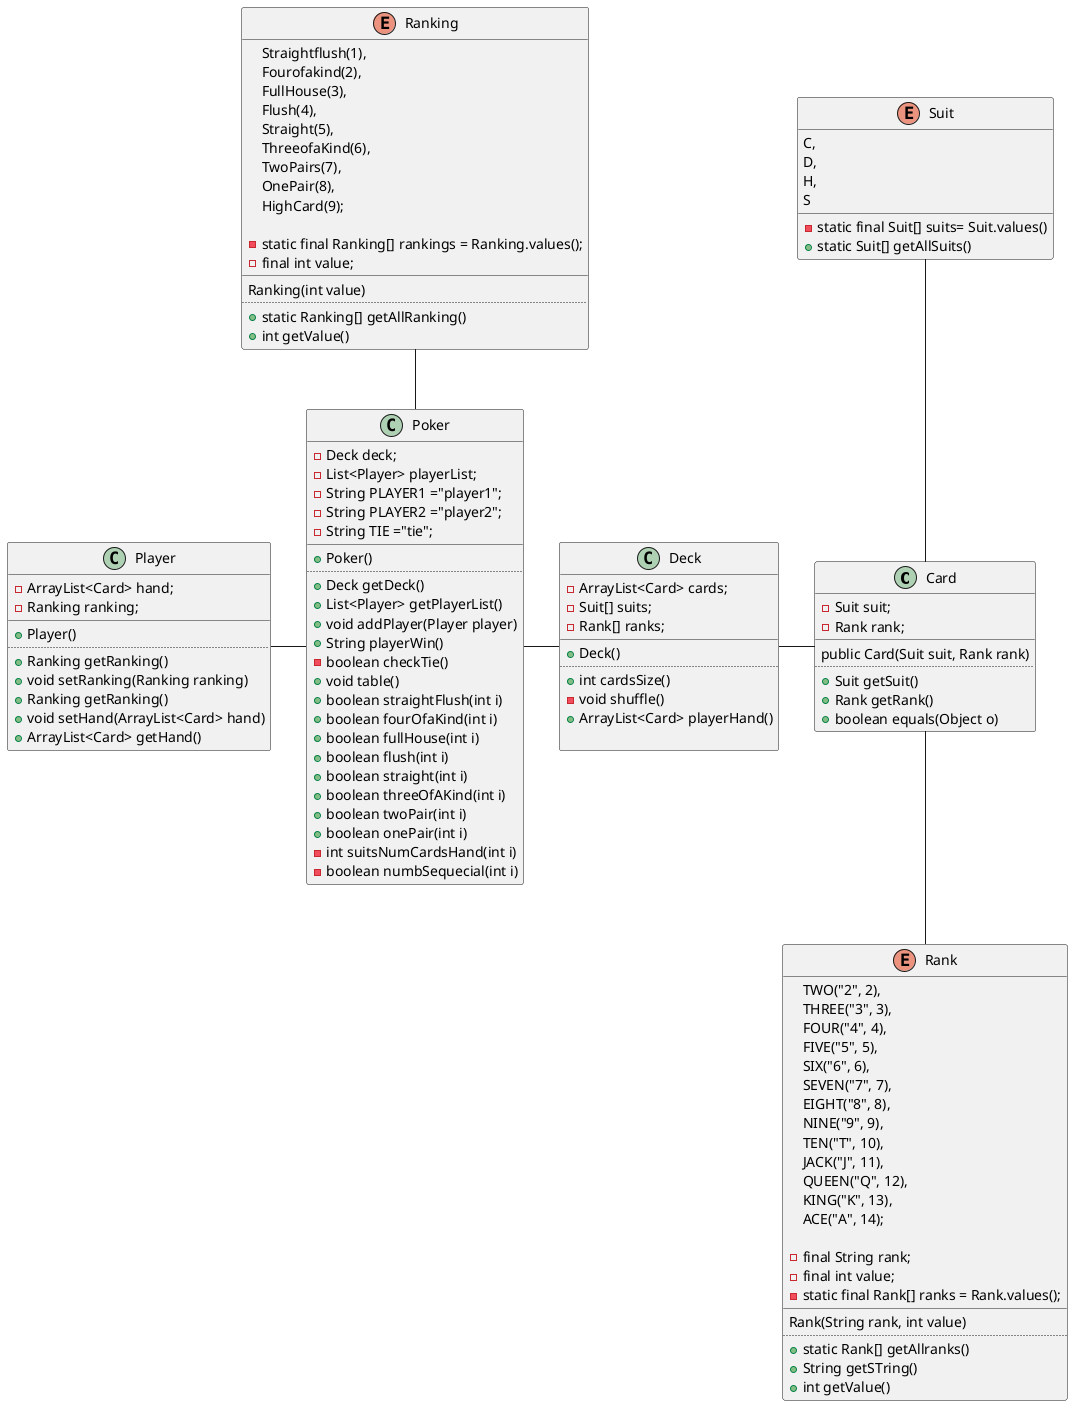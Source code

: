 @startuml


class Card {
-Suit suit;
-Rank rank;
__
public Card(Suit suit, Rank rank)
..
+ Suit getSuit()
+ Rank getRank()
+ boolean equals(Object o)
}

class Player {
- ArrayList<Card> hand;
- Ranking ranking;
__
+ Player()
..
+ Ranking getRanking()
+ void setRanking(Ranking ranking)
+ Ranking getRanking()
+ void setHand(ArrayList<Card> hand)
+ ArrayList<Card> getHand()
}

class Deck {
- ArrayList<Card> cards;
- Suit[] suits;
- Rank[] ranks;
__
+ Deck()
..
+ int cardsSize()
- void shuffle()
+ ArrayList<Card> playerHand()

}

class Poker {
- Deck deck;
- List<Player> playerList;
- String PLAYER1 ="player1";
- String PLAYER2 ="player2";
- String TIE ="tie";
__
+ Poker()
..
+ Deck getDeck()
+ List<Player> getPlayerList()
+ void addPlayer(Player player)
+ String playerWin()
- boolean checkTie()
+ void table()
+ boolean straightFlush(int i)
+ boolean fourOfaKind(int i)
+ boolean fullHouse(int i)
+ boolean flush(int i)
+ boolean straight(int i)
+ boolean threeOfAKind(int i)
+ boolean twoPair(int i)
+ boolean onePair(int i)
- int suitsNumCardsHand(int i)
- boolean numbSequecial(int i)
}

enum Suit {
C,
D,
H,
S
- static final Suit[] suits= Suit.values()
+ static Suit[] getAllSuits()
}

enum Rank {
TWO("2", 2),
THREE("3", 3),
FOUR("4", 4),
FIVE("5", 5),
SIX("6", 6),
SEVEN("7", 7),
EIGHT("8", 8),
NINE("9", 9),
TEN("T", 10),
JACK("J", 11),
QUEEN("Q", 12),
KING("K", 13),
ACE("A", 14);

- final String rank;
- final int value;
- static final Rank[] ranks = Rank.values();
__
Rank(String rank, int value)
..
+ static Rank[] getAllranks()
+ String getSTring()
+ int getValue()
}

enum Ranking {
 Straightflush(1),
 Fourofakind(2),
 FullHouse(3),
 Flush(4),
 Straight(5),
 ThreeofaKind(6),
 TwoPairs(7),
 OnePair(8),
 HighCard(9);

 - static final Ranking[] rankings = Ranking.values();
 - final int value;
 __
 Ranking(int value)
 ..
 + static Ranking[] getAllRanking()
 + int getValue()
}

Player -right- Poker
Poker -right- Deck
Deck -right- Card
Card -up- Suit
Card -down- Rank
Poker -up- Ranking
@enduml
